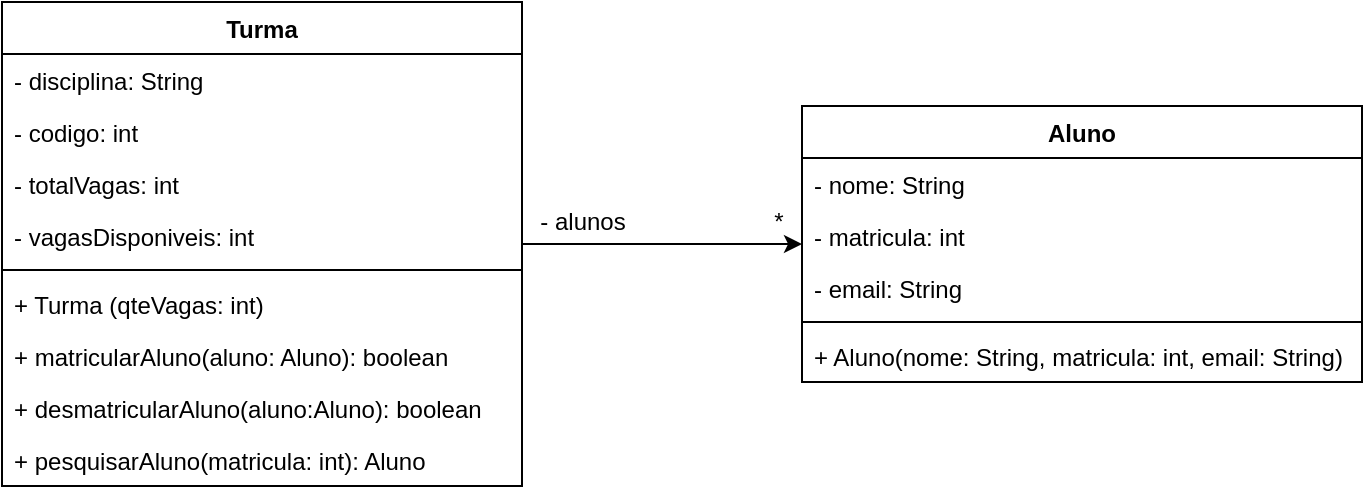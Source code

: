 <mxfile version="16.5.3" type="device" pages="2"><diagram id="eDCdK6c6bH1WpeRTse5z" name="Exercicio1"><mxGraphModel dx="1350" dy="793" grid="1" gridSize="10" guides="1" tooltips="1" connect="1" arrows="1" fold="1" page="1" pageScale="1" pageWidth="850" pageHeight="1100" math="0" shadow="0"><root><mxCell id="0"/><mxCell id="1" parent="0"/><mxCell id="5PPc7TasDR21ODtUk2tt-17" style="edgeStyle=orthogonalEdgeStyle;rounded=0;orthogonalLoop=1;jettySize=auto;html=1;" edge="1" parent="1" source="5PPc7TasDR21ODtUk2tt-1" target="5PPc7TasDR21ODtUk2tt-11"><mxGeometry relative="1" as="geometry"/></mxCell><mxCell id="5PPc7TasDR21ODtUk2tt-1" value="Turma" style="swimlane;fontStyle=1;align=center;verticalAlign=top;childLayout=stackLayout;horizontal=1;startSize=26;horizontalStack=0;resizeParent=1;resizeParentMax=0;resizeLast=0;collapsible=1;marginBottom=0;" vertex="1" parent="1"><mxGeometry x="80" y="40" width="260" height="242" as="geometry"/></mxCell><mxCell id="5PPc7TasDR21ODtUk2tt-2" value="- disciplina: String" style="text;strokeColor=none;fillColor=none;align=left;verticalAlign=top;spacingLeft=4;spacingRight=4;overflow=hidden;rotatable=0;points=[[0,0.5],[1,0.5]];portConstraint=eastwest;" vertex="1" parent="5PPc7TasDR21ODtUk2tt-1"><mxGeometry y="26" width="260" height="26" as="geometry"/></mxCell><mxCell id="5PPc7TasDR21ODtUk2tt-8" value="- codigo: int" style="text;strokeColor=none;fillColor=none;align=left;verticalAlign=top;spacingLeft=4;spacingRight=4;overflow=hidden;rotatable=0;points=[[0,0.5],[1,0.5]];portConstraint=eastwest;" vertex="1" parent="5PPc7TasDR21ODtUk2tt-1"><mxGeometry y="52" width="260" height="26" as="geometry"/></mxCell><mxCell id="5PPc7TasDR21ODtUk2tt-9" value="- totalVagas: int" style="text;strokeColor=none;fillColor=none;align=left;verticalAlign=top;spacingLeft=4;spacingRight=4;overflow=hidden;rotatable=0;points=[[0,0.5],[1,0.5]];portConstraint=eastwest;" vertex="1" parent="5PPc7TasDR21ODtUk2tt-1"><mxGeometry y="78" width="260" height="26" as="geometry"/></mxCell><mxCell id="5PPc7TasDR21ODtUk2tt-10" value="- vagasDisponiveis: int" style="text;strokeColor=none;fillColor=none;align=left;verticalAlign=top;spacingLeft=4;spacingRight=4;overflow=hidden;rotatable=0;points=[[0,0.5],[1,0.5]];portConstraint=eastwest;" vertex="1" parent="5PPc7TasDR21ODtUk2tt-1"><mxGeometry y="104" width="260" height="26" as="geometry"/></mxCell><mxCell id="5PPc7TasDR21ODtUk2tt-3" value="" style="line;strokeWidth=1;fillColor=none;align=left;verticalAlign=middle;spacingTop=-1;spacingLeft=3;spacingRight=3;rotatable=0;labelPosition=right;points=[];portConstraint=eastwest;" vertex="1" parent="5PPc7TasDR21ODtUk2tt-1"><mxGeometry y="130" width="260" height="8" as="geometry"/></mxCell><mxCell id="5PPc7TasDR21ODtUk2tt-4" value="+ Turma (qteVagas: int)" style="text;strokeColor=none;fillColor=none;align=left;verticalAlign=top;spacingLeft=4;spacingRight=4;overflow=hidden;rotatable=0;points=[[0,0.5],[1,0.5]];portConstraint=eastwest;" vertex="1" parent="5PPc7TasDR21ODtUk2tt-1"><mxGeometry y="138" width="260" height="26" as="geometry"/></mxCell><mxCell id="5PPc7TasDR21ODtUk2tt-5" value="+ matricularAluno(aluno: Aluno): boolean" style="text;strokeColor=none;fillColor=none;align=left;verticalAlign=top;spacingLeft=4;spacingRight=4;overflow=hidden;rotatable=0;points=[[0,0.5],[1,0.5]];portConstraint=eastwest;" vertex="1" parent="5PPc7TasDR21ODtUk2tt-1"><mxGeometry y="164" width="260" height="26" as="geometry"/></mxCell><mxCell id="5PPc7TasDR21ODtUk2tt-6" value="+ desmatricularAluno(aluno:Aluno): boolean" style="text;strokeColor=none;fillColor=none;align=left;verticalAlign=top;spacingLeft=4;spacingRight=4;overflow=hidden;rotatable=0;points=[[0,0.5],[1,0.5]];portConstraint=eastwest;" vertex="1" parent="5PPc7TasDR21ODtUk2tt-1"><mxGeometry y="190" width="260" height="26" as="geometry"/></mxCell><mxCell id="5PPc7TasDR21ODtUk2tt-7" value="+ pesquisarAluno(matricula: int): Aluno" style="text;strokeColor=none;fillColor=none;align=left;verticalAlign=top;spacingLeft=4;spacingRight=4;overflow=hidden;rotatable=0;points=[[0,0.5],[1,0.5]];portConstraint=eastwest;" vertex="1" parent="5PPc7TasDR21ODtUk2tt-1"><mxGeometry y="216" width="260" height="26" as="geometry"/></mxCell><mxCell id="5PPc7TasDR21ODtUk2tt-11" value="Aluno" style="swimlane;fontStyle=1;align=center;verticalAlign=top;childLayout=stackLayout;horizontal=1;startSize=26;horizontalStack=0;resizeParent=1;resizeParentMax=0;resizeLast=0;collapsible=1;marginBottom=0;" vertex="1" parent="1"><mxGeometry x="480" y="92" width="280" height="138" as="geometry"/></mxCell><mxCell id="5PPc7TasDR21ODtUk2tt-12" value="- nome: String" style="text;strokeColor=none;fillColor=none;align=left;verticalAlign=top;spacingLeft=4;spacingRight=4;overflow=hidden;rotatable=0;points=[[0,0.5],[1,0.5]];portConstraint=eastwest;" vertex="1" parent="5PPc7TasDR21ODtUk2tt-11"><mxGeometry y="26" width="280" height="26" as="geometry"/></mxCell><mxCell id="5PPc7TasDR21ODtUk2tt-15" value="- matricula: int" style="text;strokeColor=none;fillColor=none;align=left;verticalAlign=top;spacingLeft=4;spacingRight=4;overflow=hidden;rotatable=0;points=[[0,0.5],[1,0.5]];portConstraint=eastwest;" vertex="1" parent="5PPc7TasDR21ODtUk2tt-11"><mxGeometry y="52" width="280" height="26" as="geometry"/></mxCell><mxCell id="5PPc7TasDR21ODtUk2tt-16" value="- email: String" style="text;strokeColor=none;fillColor=none;align=left;verticalAlign=top;spacingLeft=4;spacingRight=4;overflow=hidden;rotatable=0;points=[[0,0.5],[1,0.5]];portConstraint=eastwest;" vertex="1" parent="5PPc7TasDR21ODtUk2tt-11"><mxGeometry y="78" width="280" height="26" as="geometry"/></mxCell><mxCell id="5PPc7TasDR21ODtUk2tt-13" value="" style="line;strokeWidth=1;fillColor=none;align=left;verticalAlign=middle;spacingTop=-1;spacingLeft=3;spacingRight=3;rotatable=0;labelPosition=right;points=[];portConstraint=eastwest;" vertex="1" parent="5PPc7TasDR21ODtUk2tt-11"><mxGeometry y="104" width="280" height="8" as="geometry"/></mxCell><mxCell id="5PPc7TasDR21ODtUk2tt-14" value="+ Aluno(nome: String, matricula: int, email: String)" style="text;strokeColor=none;fillColor=none;align=left;verticalAlign=top;spacingLeft=4;spacingRight=4;overflow=hidden;rotatable=0;points=[[0,0.5],[1,0.5]];portConstraint=eastwest;" vertex="1" parent="5PPc7TasDR21ODtUk2tt-11"><mxGeometry y="112" width="280" height="26" as="geometry"/></mxCell><mxCell id="5PPc7TasDR21ODtUk2tt-18" value="- alunos" style="text;html=1;align=center;verticalAlign=middle;resizable=0;points=[];autosize=1;strokeColor=none;fillColor=none;" vertex="1" parent="1"><mxGeometry x="340" y="140" width="60" height="20" as="geometry"/></mxCell><mxCell id="5PPc7TasDR21ODtUk2tt-19" value="*" style="text;html=1;align=center;verticalAlign=middle;resizable=0;points=[];autosize=1;strokeColor=none;fillColor=none;" vertex="1" parent="1"><mxGeometry x="458" y="140" width="20" height="20" as="geometry"/></mxCell></root></mxGraphModel></diagram><diagram name="Exercicio2" id="m64j3r5_GCmvXk1PEgoE"><mxGraphModel dx="1590" dy="793" grid="1" gridSize="10" guides="1" tooltips="1" connect="1" arrows="1" fold="1" page="1" pageScale="1" pageWidth="850" pageHeight="1100" math="0" shadow="0"><root><mxCell id="Clve87d-SaLanqQeLRFL-0"/><mxCell id="Clve87d-SaLanqQeLRFL-1" parent="Clve87d-SaLanqQeLRFL-0"/><mxCell id="Clve87d-SaLanqQeLRFL-2" style="edgeStyle=orthogonalEdgeStyle;rounded=0;orthogonalLoop=1;jettySize=auto;html=1;" edge="1" parent="Clve87d-SaLanqQeLRFL-1" source="Clve87d-SaLanqQeLRFL-3" target="Clve87d-SaLanqQeLRFL-13"><mxGeometry relative="1" as="geometry"/></mxCell><mxCell id="Clve87d-SaLanqQeLRFL-3" value="Turma" style="swimlane;fontStyle=1;align=center;verticalAlign=top;childLayout=stackLayout;horizontal=1;startSize=26;horizontalStack=0;resizeParent=1;resizeParentMax=0;resizeLast=0;collapsible=1;marginBottom=0;" vertex="1" parent="Clve87d-SaLanqQeLRFL-1"><mxGeometry x="80" y="40" width="260" height="372" as="geometry"/></mxCell><mxCell id="Clve87d-SaLanqQeLRFL-4" value="- disciplina: String" style="text;strokeColor=none;fillColor=none;align=left;verticalAlign=top;spacingLeft=4;spacingRight=4;overflow=hidden;rotatable=0;points=[[0,0.5],[1,0.5]];portConstraint=eastwest;" vertex="1" parent="Clve87d-SaLanqQeLRFL-3"><mxGeometry y="26" width="260" height="26" as="geometry"/></mxCell><mxCell id="Clve87d-SaLanqQeLRFL-5" value="- codigo: int" style="text;strokeColor=none;fillColor=none;align=left;verticalAlign=top;spacingLeft=4;spacingRight=4;overflow=hidden;rotatable=0;points=[[0,0.5],[1,0.5]];portConstraint=eastwest;" vertex="1" parent="Clve87d-SaLanqQeLRFL-3"><mxGeometry y="52" width="260" height="26" as="geometry"/></mxCell><mxCell id="Clve87d-SaLanqQeLRFL-6" value="- totalVagas: int" style="text;strokeColor=none;fillColor=none;align=left;verticalAlign=top;spacingLeft=4;spacingRight=4;overflow=hidden;rotatable=0;points=[[0,0.5],[1,0.5]];portConstraint=eastwest;" vertex="1" parent="Clve87d-SaLanqQeLRFL-3"><mxGeometry y="78" width="260" height="26" as="geometry"/></mxCell><mxCell id="Clve87d-SaLanqQeLRFL-7" value="- vagasDisponiveis: int" style="text;strokeColor=none;fillColor=none;align=left;verticalAlign=top;spacingLeft=4;spacingRight=4;overflow=hidden;rotatable=0;points=[[0,0.5],[1,0.5]];portConstraint=eastwest;" vertex="1" parent="Clve87d-SaLanqQeLRFL-3"><mxGeometry y="104" width="260" height="26" as="geometry"/></mxCell><mxCell id="Clve87d-SaLanqQeLRFL-22" value="- turmas[]: Turma" style="text;strokeColor=none;fillColor=none;align=left;verticalAlign=top;spacingLeft=4;spacingRight=4;overflow=hidden;rotatable=0;points=[[0,0.5],[1,0.5]];portConstraint=eastwest;fontStyle=4" vertex="1" parent="Clve87d-SaLanqQeLRFL-3"><mxGeometry y="130" width="260" height="26" as="geometry"/></mxCell><mxCell id="Clve87d-SaLanqQeLRFL-8" value="" style="line;strokeWidth=1;fillColor=none;align=left;verticalAlign=middle;spacingTop=-1;spacingLeft=3;spacingRight=3;rotatable=0;labelPosition=right;points=[];portConstraint=eastwest;" vertex="1" parent="Clve87d-SaLanqQeLRFL-3"><mxGeometry y="156" width="260" height="8" as="geometry"/></mxCell><mxCell id="Clve87d-SaLanqQeLRFL-9" value="+ Turma (qteVagas: int)" style="text;strokeColor=none;fillColor=none;align=left;verticalAlign=top;spacingLeft=4;spacingRight=4;overflow=hidden;rotatable=0;points=[[0,0.5],[1,0.5]];portConstraint=eastwest;" vertex="1" parent="Clve87d-SaLanqQeLRFL-3"><mxGeometry y="164" width="260" height="26" as="geometry"/></mxCell><mxCell id="Clve87d-SaLanqQeLRFL-10" value="+ matricularAluno(aluno: Aluno): boolean" style="text;strokeColor=none;fillColor=none;align=left;verticalAlign=top;spacingLeft=4;spacingRight=4;overflow=hidden;rotatable=0;points=[[0,0.5],[1,0.5]];portConstraint=eastwest;" vertex="1" parent="Clve87d-SaLanqQeLRFL-3"><mxGeometry y="190" width="260" height="26" as="geometry"/></mxCell><mxCell id="Clve87d-SaLanqQeLRFL-11" value="+ desmatricularAluno(aluno:Aluno): boolean" style="text;strokeColor=none;fillColor=none;align=left;verticalAlign=top;spacingLeft=4;spacingRight=4;overflow=hidden;rotatable=0;points=[[0,0.5],[1,0.5]];portConstraint=eastwest;" vertex="1" parent="Clve87d-SaLanqQeLRFL-3"><mxGeometry y="216" width="260" height="26" as="geometry"/></mxCell><mxCell id="Clve87d-SaLanqQeLRFL-12" value="+ pesquisarAluno(matricula: int): Aluno" style="text;strokeColor=none;fillColor=none;align=left;verticalAlign=top;spacingLeft=4;spacingRight=4;overflow=hidden;rotatable=0;points=[[0,0.5],[1,0.5]];portConstraint=eastwest;" vertex="1" parent="Clve87d-SaLanqQeLRFL-3"><mxGeometry y="242" width="260" height="26" as="geometry"/></mxCell><mxCell id="Clve87d-SaLanqQeLRFL-23" value="+ criarTurma(d:String, c: int, tv: int): Turma" style="text;strokeColor=none;fillColor=none;align=left;verticalAlign=top;spacingLeft=4;spacingRight=4;overflow=hidden;rotatable=0;points=[[0,0.5],[1,0.5]];portConstraint=eastwest;fontStyle=4" vertex="1" parent="Clve87d-SaLanqQeLRFL-3"><mxGeometry y="268" width="260" height="26" as="geometry"/></mxCell><mxCell id="Clve87d-SaLanqQeLRFL-24" value="+ pesquisarTurma(codigo: int): Turma" style="text;strokeColor=none;fillColor=none;align=left;verticalAlign=top;spacingLeft=4;spacingRight=4;overflow=hidden;rotatable=0;points=[[0,0.5],[1,0.5]];portConstraint=eastwest;fontStyle=4" vertex="1" parent="Clve87d-SaLanqQeLRFL-3"><mxGeometry y="294" width="260" height="26" as="geometry"/></mxCell><mxCell id="Clve87d-SaLanqQeLRFL-25" value="+ alterarTurma(codigo:int): boolean" style="text;strokeColor=none;fillColor=none;align=left;verticalAlign=top;spacingLeft=4;spacingRight=4;overflow=hidden;rotatable=0;points=[[0,0.5],[1,0.5]];portConstraint=eastwest;fontStyle=4" vertex="1" parent="Clve87d-SaLanqQeLRFL-3"><mxGeometry y="320" width="260" height="26" as="geometry"/></mxCell><mxCell id="Clve87d-SaLanqQeLRFL-26" value="+ apagarTurma(codigo: int): boolean" style="text;strokeColor=none;fillColor=none;align=left;verticalAlign=top;spacingLeft=4;spacingRight=4;overflow=hidden;rotatable=0;points=[[0,0.5],[1,0.5]];portConstraint=eastwest;fontStyle=4" vertex="1" parent="Clve87d-SaLanqQeLRFL-3"><mxGeometry y="346" width="260" height="26" as="geometry"/></mxCell><mxCell id="Clve87d-SaLanqQeLRFL-13" value="Aluno" style="swimlane;fontStyle=1;align=center;verticalAlign=top;childLayout=stackLayout;horizontal=1;startSize=26;horizontalStack=0;resizeParent=1;resizeParentMax=0;resizeLast=0;collapsible=1;marginBottom=0;" vertex="1" parent="Clve87d-SaLanqQeLRFL-1"><mxGeometry x="478" y="157" width="280" height="138" as="geometry"/></mxCell><mxCell id="Clve87d-SaLanqQeLRFL-14" value="- nome: String" style="text;strokeColor=none;fillColor=none;align=left;verticalAlign=top;spacingLeft=4;spacingRight=4;overflow=hidden;rotatable=0;points=[[0,0.5],[1,0.5]];portConstraint=eastwest;" vertex="1" parent="Clve87d-SaLanqQeLRFL-13"><mxGeometry y="26" width="280" height="26" as="geometry"/></mxCell><mxCell id="Clve87d-SaLanqQeLRFL-15" value="- matricula: int" style="text;strokeColor=none;fillColor=none;align=left;verticalAlign=top;spacingLeft=4;spacingRight=4;overflow=hidden;rotatable=0;points=[[0,0.5],[1,0.5]];portConstraint=eastwest;" vertex="1" parent="Clve87d-SaLanqQeLRFL-13"><mxGeometry y="52" width="280" height="26" as="geometry"/></mxCell><mxCell id="Clve87d-SaLanqQeLRFL-16" value="- email: String" style="text;strokeColor=none;fillColor=none;align=left;verticalAlign=top;spacingLeft=4;spacingRight=4;overflow=hidden;rotatable=0;points=[[0,0.5],[1,0.5]];portConstraint=eastwest;" vertex="1" parent="Clve87d-SaLanqQeLRFL-13"><mxGeometry y="78" width="280" height="26" as="geometry"/></mxCell><mxCell id="Clve87d-SaLanqQeLRFL-17" value="" style="line;strokeWidth=1;fillColor=none;align=left;verticalAlign=middle;spacingTop=-1;spacingLeft=3;spacingRight=3;rotatable=0;labelPosition=right;points=[];portConstraint=eastwest;" vertex="1" parent="Clve87d-SaLanqQeLRFL-13"><mxGeometry y="104" width="280" height="8" as="geometry"/></mxCell><mxCell id="Clve87d-SaLanqQeLRFL-18" value="+ Aluno(nome: String, matricula: int, email: String)" style="text;strokeColor=none;fillColor=none;align=left;verticalAlign=top;spacingLeft=4;spacingRight=4;overflow=hidden;rotatable=0;points=[[0,0.5],[1,0.5]];portConstraint=eastwest;" vertex="1" parent="Clve87d-SaLanqQeLRFL-13"><mxGeometry y="112" width="280" height="26" as="geometry"/></mxCell><mxCell id="Clve87d-SaLanqQeLRFL-19" value="- alunos" style="text;html=1;align=center;verticalAlign=middle;resizable=0;points=[];autosize=1;strokeColor=none;fillColor=none;" vertex="1" parent="Clve87d-SaLanqQeLRFL-1"><mxGeometry x="340" y="140" width="60" height="20" as="geometry"/></mxCell><mxCell id="Clve87d-SaLanqQeLRFL-20" value="*" style="text;html=1;align=center;verticalAlign=middle;resizable=0;points=[];autosize=1;strokeColor=none;fillColor=none;" vertex="1" parent="Clve87d-SaLanqQeLRFL-1"><mxGeometry x="458" y="140" width="20" height="20" as="geometry"/></mxCell></root></mxGraphModel></diagram></mxfile>
